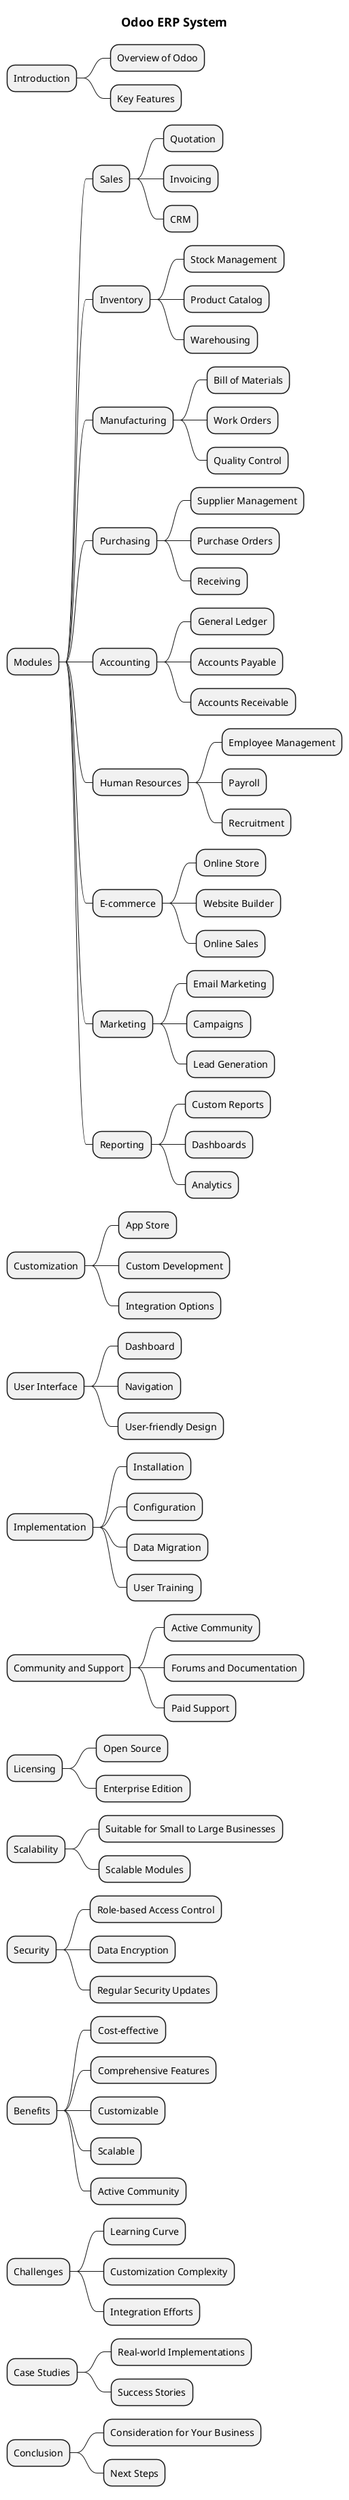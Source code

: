 @startmindmap
title = Odoo ERP System

* Introduction
** Overview of Odoo
** Key Features

* Modules
** Sales
*** Quotation
*** Invoicing
*** CRM
** Inventory
*** Stock Management
*** Product Catalog
*** Warehousing
** Manufacturing
*** Bill of Materials
*** Work Orders
*** Quality Control
** Purchasing
*** Supplier Management
*** Purchase Orders
*** Receiving
** Accounting
*** General Ledger
*** Accounts Payable
*** Accounts Receivable
** Human Resources
*** Employee Management
*** Payroll
*** Recruitment
** E-commerce
*** Online Store
*** Website Builder
*** Online Sales
** Marketing
*** Email Marketing
*** Campaigns
*** Lead Generation
** Reporting
*** Custom Reports
*** Dashboards
*** Analytics

* Customization
** App Store
** Custom Development
** Integration Options

* User Interface
** Dashboard
** Navigation
** User-friendly Design

* Implementation
** Installation
** Configuration
** Data Migration
** User Training

* Community and Support
** Active Community
** Forums and Documentation
** Paid Support

* Licensing
** Open Source
** Enterprise Edition

* Scalability
** Suitable for Small to Large Businesses
** Scalable Modules

* Security
** Role-based Access Control
** Data Encryption
** Regular Security Updates

* Benefits
** Cost-effective
** Comprehensive Features
** Customizable
** Scalable
** Active Community

* Challenges
** Learning Curve
** Customization Complexity
** Integration Efforts

* Case Studies
** Real-world Implementations
** Success Stories

* Conclusion
** Consideration for Your Business
** Next Steps

@endmindmap
